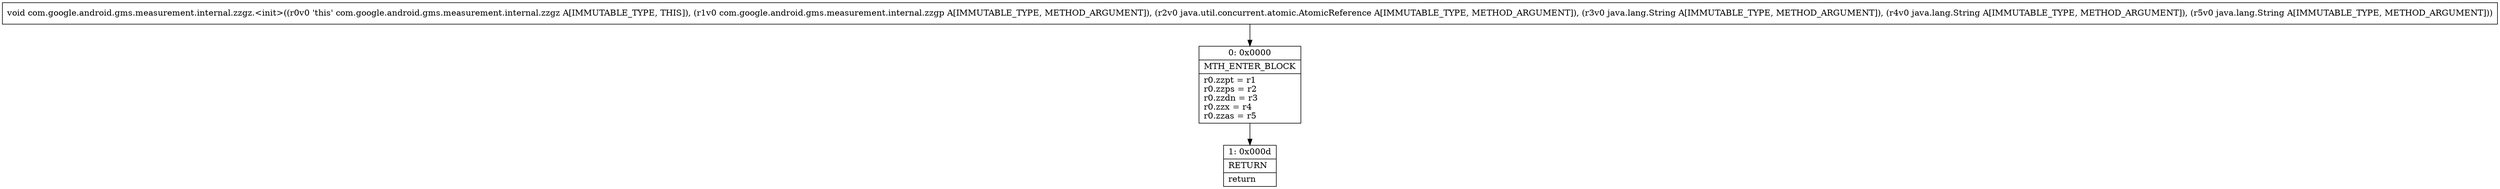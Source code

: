 digraph "CFG forcom.google.android.gms.measurement.internal.zzgz.\<init\>(Lcom\/google\/android\/gms\/measurement\/internal\/zzgp;Ljava\/util\/concurrent\/atomic\/AtomicReference;Ljava\/lang\/String;Ljava\/lang\/String;Ljava\/lang\/String;)V" {
Node_0 [shape=record,label="{0\:\ 0x0000|MTH_ENTER_BLOCK\l|r0.zzpt = r1\lr0.zzps = r2\lr0.zzdn = r3\lr0.zzx = r4\lr0.zzas = r5\l}"];
Node_1 [shape=record,label="{1\:\ 0x000d|RETURN\l|return\l}"];
MethodNode[shape=record,label="{void com.google.android.gms.measurement.internal.zzgz.\<init\>((r0v0 'this' com.google.android.gms.measurement.internal.zzgz A[IMMUTABLE_TYPE, THIS]), (r1v0 com.google.android.gms.measurement.internal.zzgp A[IMMUTABLE_TYPE, METHOD_ARGUMENT]), (r2v0 java.util.concurrent.atomic.AtomicReference A[IMMUTABLE_TYPE, METHOD_ARGUMENT]), (r3v0 java.lang.String A[IMMUTABLE_TYPE, METHOD_ARGUMENT]), (r4v0 java.lang.String A[IMMUTABLE_TYPE, METHOD_ARGUMENT]), (r5v0 java.lang.String A[IMMUTABLE_TYPE, METHOD_ARGUMENT])) }"];
MethodNode -> Node_0;
Node_0 -> Node_1;
}

